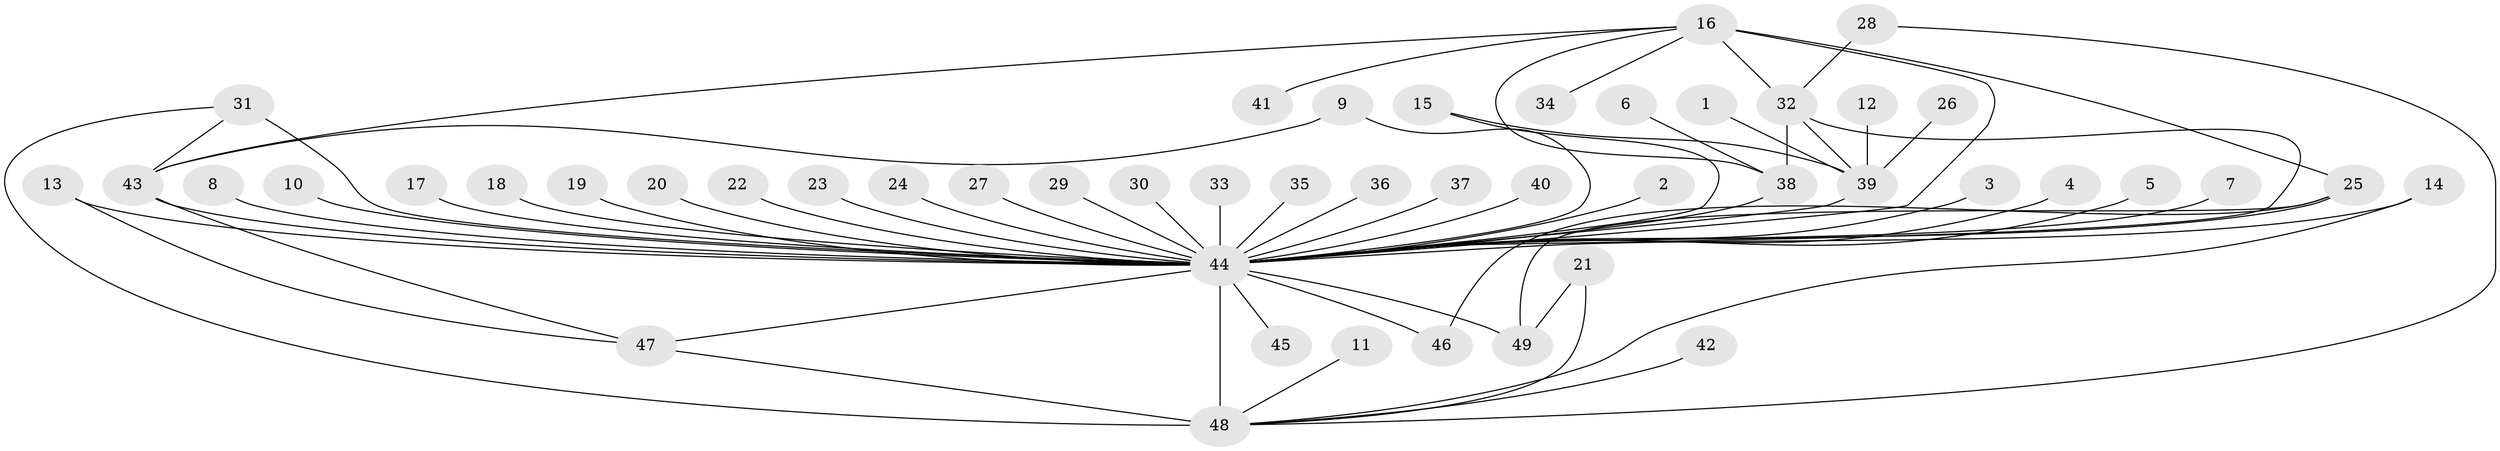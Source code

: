 // original degree distribution, {5: 0.04081632653061224, 19: 0.01020408163265306, 27: 0.01020408163265306, 3: 0.1326530612244898, 8: 0.01020408163265306, 11: 0.01020408163265306, 14: 0.01020408163265306, 2: 0.2755102040816326, 1: 0.4489795918367347, 6: 0.030612244897959183, 7: 0.02040816326530612}
// Generated by graph-tools (version 1.1) at 2025/49/03/09/25 03:49:53]
// undirected, 49 vertices, 66 edges
graph export_dot {
graph [start="1"]
  node [color=gray90,style=filled];
  1;
  2;
  3;
  4;
  5;
  6;
  7;
  8;
  9;
  10;
  11;
  12;
  13;
  14;
  15;
  16;
  17;
  18;
  19;
  20;
  21;
  22;
  23;
  24;
  25;
  26;
  27;
  28;
  29;
  30;
  31;
  32;
  33;
  34;
  35;
  36;
  37;
  38;
  39;
  40;
  41;
  42;
  43;
  44;
  45;
  46;
  47;
  48;
  49;
  1 -- 39 [weight=1.0];
  2 -- 44 [weight=1.0];
  3 -- 44 [weight=1.0];
  4 -- 44 [weight=1.0];
  5 -- 44 [weight=1.0];
  6 -- 38 [weight=1.0];
  7 -- 44 [weight=1.0];
  8 -- 44 [weight=1.0];
  9 -- 43 [weight=1.0];
  9 -- 44 [weight=1.0];
  10 -- 44 [weight=1.0];
  11 -- 48 [weight=1.0];
  12 -- 39 [weight=1.0];
  13 -- 44 [weight=1.0];
  13 -- 47 [weight=1.0];
  14 -- 44 [weight=1.0];
  14 -- 48 [weight=1.0];
  15 -- 39 [weight=1.0];
  15 -- 44 [weight=1.0];
  16 -- 25 [weight=1.0];
  16 -- 32 [weight=1.0];
  16 -- 34 [weight=1.0];
  16 -- 38 [weight=1.0];
  16 -- 41 [weight=1.0];
  16 -- 43 [weight=1.0];
  16 -- 44 [weight=2.0];
  17 -- 44 [weight=1.0];
  18 -- 44 [weight=1.0];
  19 -- 44 [weight=1.0];
  20 -- 44 [weight=1.0];
  21 -- 48 [weight=1.0];
  21 -- 49 [weight=1.0];
  22 -- 44 [weight=1.0];
  23 -- 44 [weight=1.0];
  24 -- 44 [weight=2.0];
  25 -- 44 [weight=2.0];
  25 -- 46 [weight=1.0];
  25 -- 49 [weight=1.0];
  26 -- 39 [weight=1.0];
  27 -- 44 [weight=1.0];
  28 -- 32 [weight=1.0];
  28 -- 48 [weight=1.0];
  29 -- 44 [weight=1.0];
  30 -- 44 [weight=2.0];
  31 -- 43 [weight=1.0];
  31 -- 44 [weight=3.0];
  31 -- 48 [weight=2.0];
  32 -- 38 [weight=1.0];
  32 -- 39 [weight=1.0];
  32 -- 44 [weight=1.0];
  33 -- 44 [weight=1.0];
  35 -- 44 [weight=1.0];
  36 -- 44 [weight=1.0];
  37 -- 44 [weight=1.0];
  38 -- 44 [weight=1.0];
  39 -- 44 [weight=1.0];
  40 -- 44 [weight=1.0];
  42 -- 48 [weight=1.0];
  43 -- 44 [weight=1.0];
  43 -- 47 [weight=1.0];
  44 -- 45 [weight=2.0];
  44 -- 46 [weight=1.0];
  44 -- 47 [weight=1.0];
  44 -- 48 [weight=4.0];
  44 -- 49 [weight=1.0];
  47 -- 48 [weight=1.0];
}
